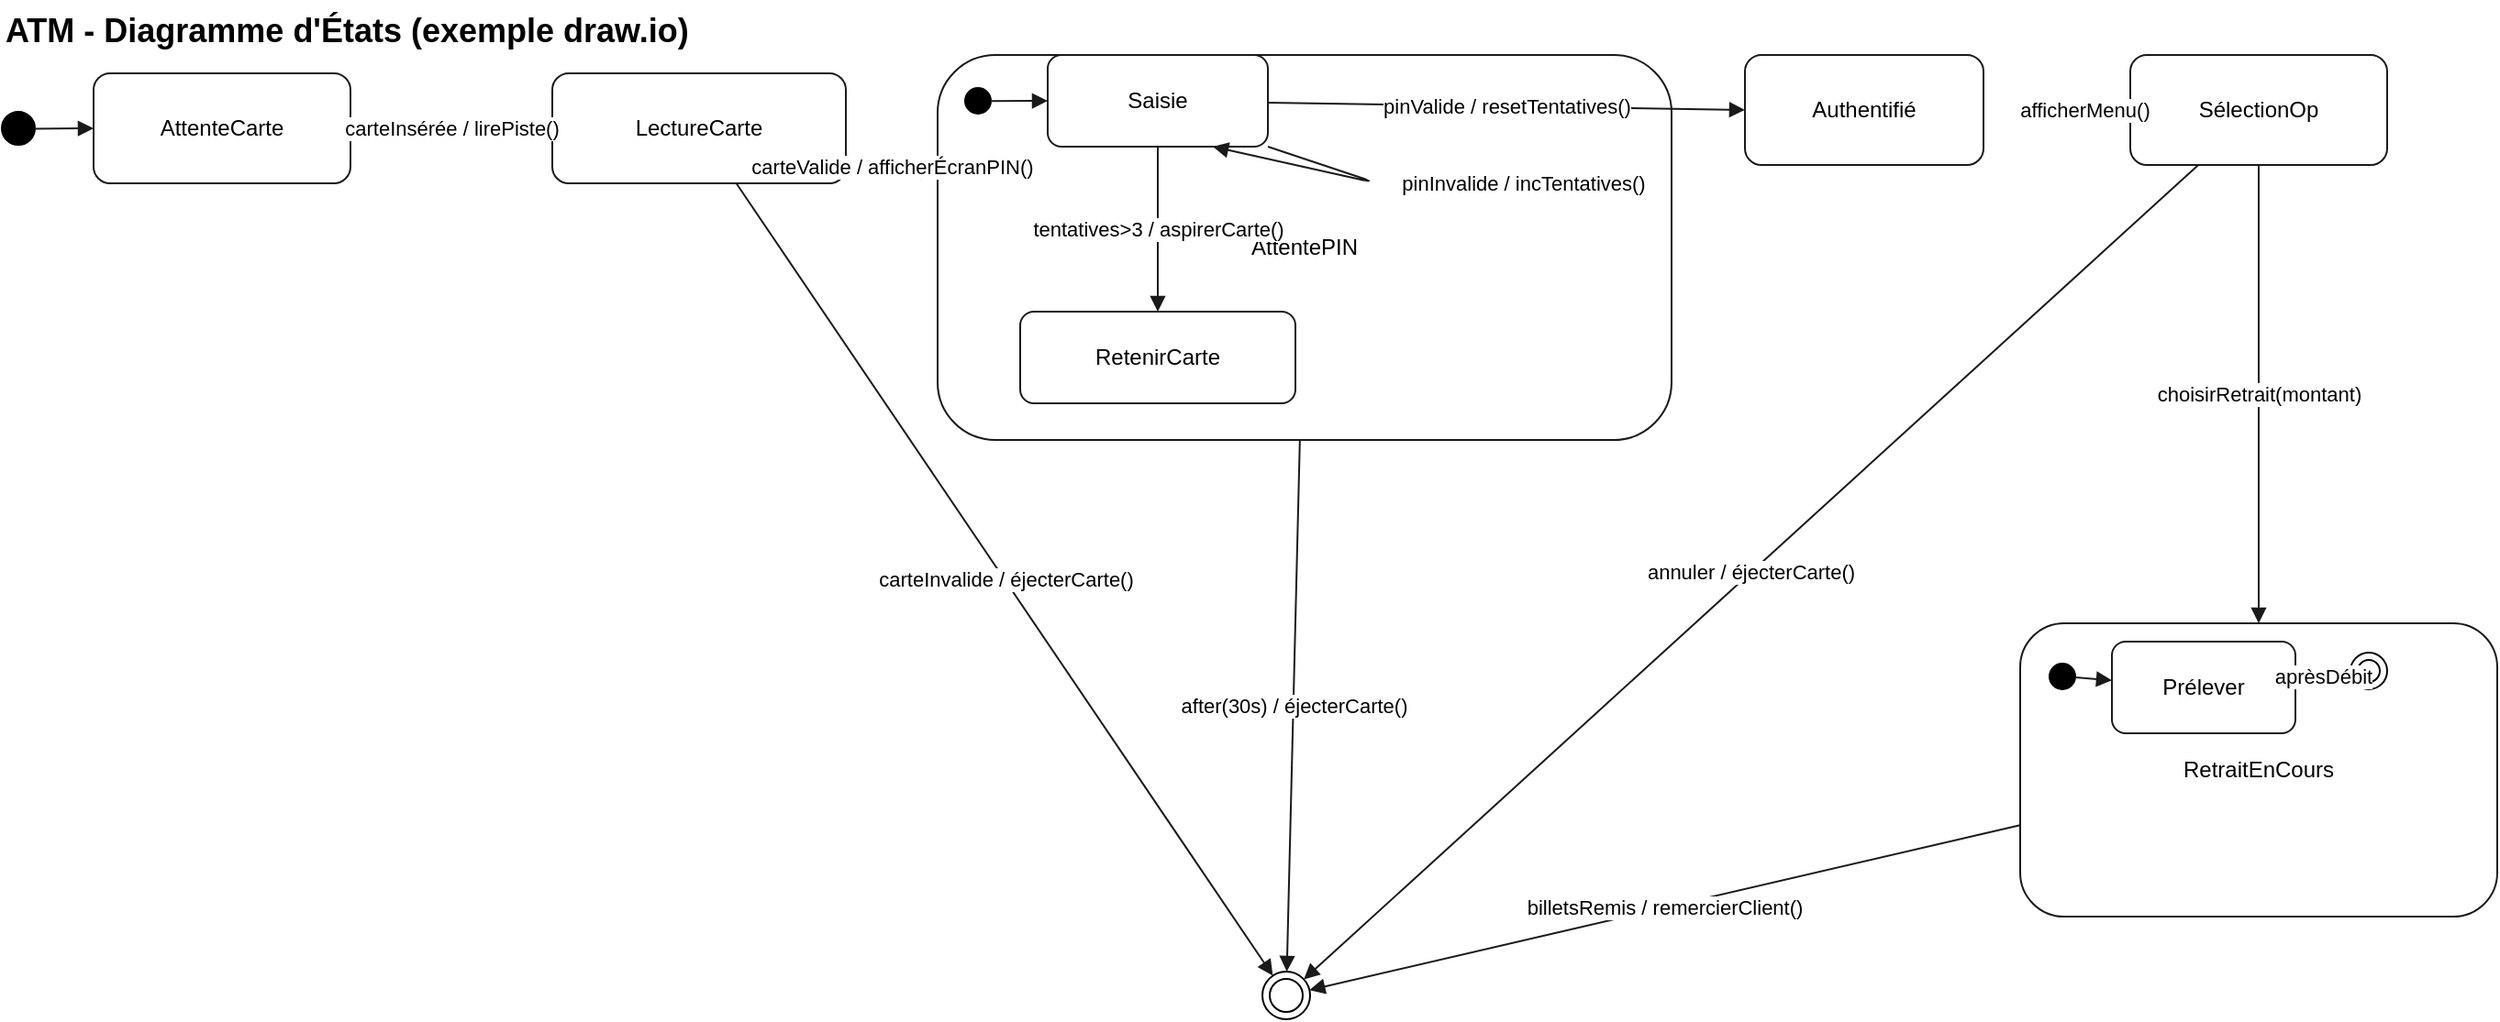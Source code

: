 <mxfile version="28.2.0">
  <diagram id="atm-state-1" name="ATM - États (exemple)">
    <mxGraphModel dx="1228" dy="579" grid="1" gridSize="10" guides="1" tooltips="1" connect="1" arrows="1" fold="1" page="1" pageScale="1" pageWidth="1600" pageHeight="1000" math="0" shadow="0">
      <root>
        <mxCell id="0" />
        <mxCell id="1" parent="0" />
        <mxCell id="ini" style="shape=ellipse;perimeter=ellipsePerimeter;html=1;fillColor=#000000;strokeColor=#000000;" parent="1" vertex="1">
          <mxGeometry x="40" y="71" width="18" height="18" as="geometry" />
        </mxCell>
        <mxCell id="AttenteCarte" value="AttenteCarte" style="rounded=1;whiteSpace=wrap;html=1;labelPosition=center;verticalLabelPosition=middle;align=center;verticalAlign=middle;strokeColor=#1a1a1a;fillColor=#ffffff;spacing=4;" parent="1" vertex="1">
          <mxGeometry x="90" y="50" width="140" height="60" as="geometry" />
        </mxCell>
        <mxCell id="LectureCarte" value="LectureCarte" style="rounded=1;whiteSpace=wrap;html=1;labelPosition=center;verticalLabelPosition=middle;align=center;verticalAlign=middle;strokeColor=#1a1a1a;fillColor=#ffffff;spacing=4;" parent="1" vertex="1">
          <mxGeometry x="340" y="50" width="160" height="60" as="geometry" />
        </mxCell>
        <mxCell id="FinSession" style="shape=doubleEllipse;perimeter=ellipsePerimeter;html=1;fillColor=#ffffff;strokeColor=#000000;" parent="1" vertex="1">
          <mxGeometry x="727" y="540" width="26" height="26" as="geometry" />
        </mxCell>
        <mxCell id="AttentePIN" value="AttentePIN" style="rounded=1;whiteSpace=wrap;html=1;labelPosition=center;verticalLabelPosition=middle;align=center;verticalAlign=middle;strokeColor=#1a1a1a;fillColor=#ffffff;spacing=4;container=1;recursiveResize=0;" parent="1" vertex="1">
          <mxGeometry x="550" y="40" width="400" height="210" as="geometry" />
        </mxCell>
        <mxCell id="PIN_init" style="shape=ellipse;perimeter=ellipsePerimeter;html=1;fillColor=#000000;strokeColor=#000000;" parent="AttentePIN" vertex="1">
          <mxGeometry x="15" y="18" width="14" height="14" as="geometry" />
        </mxCell>
        <mxCell id="Saisie" value="Saisie" style="rounded=1;whiteSpace=wrap;html=1;labelPosition=center;verticalLabelPosition=middle;align=center;verticalAlign=middle;strokeColor=#1a1a1a;fillColor=#ffffff;spacing=4;" parent="AttentePIN" vertex="1">
          <mxGeometry x="60" width="120" height="50" as="geometry" />
        </mxCell>
        <mxCell id="RetenirCarte" value="RetenirCarte" style="rounded=1;whiteSpace=wrap;html=1;labelPosition=center;verticalLabelPosition=middle;align=center;verticalAlign=middle;strokeColor=#1a1a1a;fillColor=#ffffff;spacing=4;" parent="AttentePIN" vertex="1">
          <mxGeometry x="45" y="140" width="150" height="50" as="geometry" />
        </mxCell>
        <mxCell id="e_pin_init_saisie" style="endArrow=block;endFill=1;html=1;rounded=1;strokeColor=#1a1a1a;labelBackgroundColor=#ffffff;" parent="AttentePIN" source="PIN_init" target="Saisie" edge="1">
          <mxGeometry relative="1" as="geometry" />
        </mxCell>
        <mxCell id="e_saisie_self" value="pinInvalide / incTentatives()" style="endArrow=block;endFill=1;html=1;rounded=1;strokeColor=#1a1a1a;labelBackgroundColor=#ffffff;entryX=0.75;entryY=1;entryDx=0;entryDy=0;exitX=1;exitY=1;exitDx=0;exitDy=0;" parent="AttentePIN" source="Saisie" target="Saisie" edge="1">
          <mxGeometry x="-0.186" y="-80" relative="1" as="geometry">
            <mxPoint x="180" y="30" as="sourcePoint" />
            <Array as="points">
              <mxPoint x="240" y="70" />
            </Array>
            <mxPoint x="62" y="78" as="offset" />
          </mxGeometry>
        </mxCell>
        <mxCell id="e_saisie_ret" value="tentatives&amp;gt;3 / aspirerCarte()" style="endArrow=block;endFill=1;html=1;rounded=1;strokeColor=#1a1a1a;labelBackgroundColor=#ffffff;" parent="AttentePIN" source="Saisie" target="RetenirCarte" edge="1">
          <mxGeometry relative="1" as="geometry" />
        </mxCell>
        <mxCell id="AuthTop" value="Authentifié" style="rounded=1;whiteSpace=wrap;html=1;labelPosition=center;verticalLabelPosition=middle;align=center;verticalAlign=middle;strokeColor=#1a1a1a;fillColor=#ffffff;spacing=4;" parent="1" vertex="1">
          <mxGeometry x="990" y="40" width="130" height="60" as="geometry" />
        </mxCell>
        <mxCell id="SelectionOp" value="SélectionOp" style="rounded=1;whiteSpace=wrap;html=1;labelPosition=center;verticalLabelPosition=middle;align=center;verticalAlign=middle;strokeColor=#1a1a1a;fillColor=#ffffff;spacing=4;" parent="1" vertex="1">
          <mxGeometry x="1200" y="40" width="140" height="60" as="geometry" />
        </mxCell>
        <mxCell id="RetraitEnCours" value="RetraitEnCours" style="rounded=1;whiteSpace=wrap;html=1;labelPosition=center;verticalLabelPosition=middle;align=center;verticalAlign=middle;strokeColor=#1a1a1a;fillColor=#ffffff;spacing=4;container=1;recursiveResize=0;" parent="1" vertex="1">
          <mxGeometry x="1140" y="350" width="260" height="160" as="geometry" />
        </mxCell>
        <mxCell id="Ret_init" style="shape=ellipse;perimeter=ellipsePerimeter;html=1;fillColor=#000000;strokeColor=#000000;" parent="RetraitEnCours" vertex="1">
          <mxGeometry x="16" y="22" width="14" height="14" as="geometry" />
        </mxCell>
        <mxCell id="Prelever" value="Prélever" style="rounded=1;whiteSpace=wrap;html=1;labelPosition=center;verticalLabelPosition=middle;align=center;verticalAlign=middle;strokeColor=#1a1a1a;fillColor=#ffffff;spacing=4;" parent="RetraitEnCours" vertex="1">
          <mxGeometry x="50" y="10" width="100" height="50" as="geometry" />
        </mxCell>
        <mxCell id="Ret_final" style="shape=doubleEllipse;perimeter=ellipsePerimeter;html=1;fillColor=#ffffff;strokeColor=#000000;" parent="RetraitEnCours" vertex="1">
          <mxGeometry x="180" y="16" width="20" height="20" as="geometry" />
        </mxCell>
        <mxCell id="e_ret_init_prelever" style="endArrow=block;endFill=1;html=1;rounded=1;strokeColor=#1a1a1a;labelBackgroundColor=#ffffff;" parent="RetraitEnCours" source="Ret_init" target="Prelever" edge="1">
          <mxGeometry relative="1" as="geometry" />
        </mxCell>
        <mxCell id="e_prelever_final" value="aprèsDébit" style="endArrow=block;endFill=1;html=1;rounded=1;strokeColor=#1a1a1a;labelBackgroundColor=#ffffff;" parent="RetraitEnCours" source="Prelever" target="Ret_final" edge="1">
          <mxGeometry relative="1" as="geometry" />
        </mxCell>
        <mxCell id="e_ini_att" style="endArrow=block;endFill=1;html=1;rounded=1;strokeColor=#1a1a1a;labelBackgroundColor=#ffffff;" parent="1" source="ini" target="AttenteCarte" edge="1">
          <mxGeometry relative="1" as="geometry" />
        </mxCell>
        <mxCell id="e_att_lc" value="carteInsérée / lirePiste()" style="endArrow=block;endFill=1;html=1;rounded=1;strokeColor=#1a1a1a;labelBackgroundColor=#ffffff;" parent="1" source="AttenteCarte" target="LectureCarte" edge="1">
          <mxGeometry relative="1" as="geometry" />
        </mxCell>
        <mxCell id="e_lc_pin" value="carteValide / afficherÉcranPIN()" style="endArrow=block;endFill=1;html=1;rounded=1;strokeColor=#1a1a1a;labelBackgroundColor=#ffffff;" parent="1" source="LectureCarte" target="AttentePIN" edge="1">
          <mxGeometry relative="1" as="geometry" />
        </mxCell>
        <mxCell id="e_lc_fin" value="carteInvalide / éjecterCarte()" style="endArrow=block;endFill=1;html=1;rounded=1;strokeColor=#1a1a1a;labelBackgroundColor=#ffffff;" parent="1" source="LectureCarte" target="FinSession" edge="1">
          <mxGeometry relative="1" as="geometry" />
        </mxCell>
        <mxCell id="e_pin_timeout_fin" value="after(30s) / éjecterCarte()" style="endArrow=block;endFill=1;html=1;rounded=1;strokeColor=#1a1a1a;labelBackgroundColor=#ffffff;" parent="1" source="AttentePIN" target="FinSession" edge="1">
          <mxGeometry relative="1" as="geometry" />
        </mxCell>
        <mxCell id="e_auth_sel" value="afficherMenu()" style="endArrow=block;endFill=1;html=1;rounded=1;strokeColor=#1a1a1a;labelBackgroundColor=#ffffff;" parent="1" target="SelectionOp" edge="1">
          <mxGeometry relative="1" as="geometry">
            <mxPoint x="1150" y="70" as="sourcePoint" />
          </mxGeometry>
        </mxCell>
        <mxCell id="e_sel_retrait" value="choisirRetrait(montant)" style="endArrow=block;endFill=1;html=1;rounded=1;strokeColor=#1a1a1a;labelBackgroundColor=#ffffff;" parent="1" source="SelectionOp" target="RetraitEnCours" edge="1">
          <mxGeometry relative="1" as="geometry" />
        </mxCell>
        <mxCell id="e_sel_fin" value="annuler / éjecterCarte()" style="endArrow=block;endFill=1;html=1;rounded=1;strokeColor=#1a1a1a;labelBackgroundColor=#ffffff;" parent="1" source="SelectionOp" target="FinSession" edge="1">
          <mxGeometry relative="1" as="geometry" />
        </mxCell>
        <mxCell id="e_retrait_fin" value="billetsRemis / remercierClient()" style="endArrow=block;endFill=1;html=1;rounded=1;strokeColor=#1a1a1a;labelBackgroundColor=#ffffff;" parent="1" source="RetraitEnCours" target="FinSession" edge="1">
          <mxGeometry relative="1" as="geometry" />
        </mxCell>
        <mxCell id="Title" value="ATM - Diagramme d&#39;États (exemple draw.io)" style="text;whiteSpace=wrap;html=1;align=left;verticalAlign=top;fontSize=18;fontStyle=1;" parent="1" vertex="1">
          <mxGeometry x="40" y="10" width="520" height="30" as="geometry" />
        </mxCell>
        <mxCell id="e_saisie_auth" value="pinValide / resetTentatives()" style="endArrow=block;endFill=1;html=1;rounded=1;strokeColor=#1a1a1a;labelBackgroundColor=#ffffff;entryX=0;entryY=0.5;entryDx=0;entryDy=0;" parent="1" source="Saisie" target="AuthTop" edge="1">
          <mxGeometry relative="1" as="geometry">
            <mxPoint x="820" y="92.209" as="targetPoint" />
          </mxGeometry>
        </mxCell>
      </root>
    </mxGraphModel>
  </diagram>
</mxfile>
